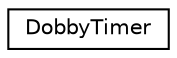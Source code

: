 digraph "Graphical Class Hierarchy"
{
 // LATEX_PDF_SIZE
  edge [fontname="Helvetica",fontsize="10",labelfontname="Helvetica",labelfontsize="10"];
  node [fontname="Helvetica",fontsize="10",shape=record];
  rankdir="LR";
  Node0 [label="DobbyTimer",height=0.2,width=0.4,color="black", fillcolor="white", style="filled",URL="$classDobbyTimer.html",tooltip="Utility object that can be used to register a callback function to execute in the future."];
}

